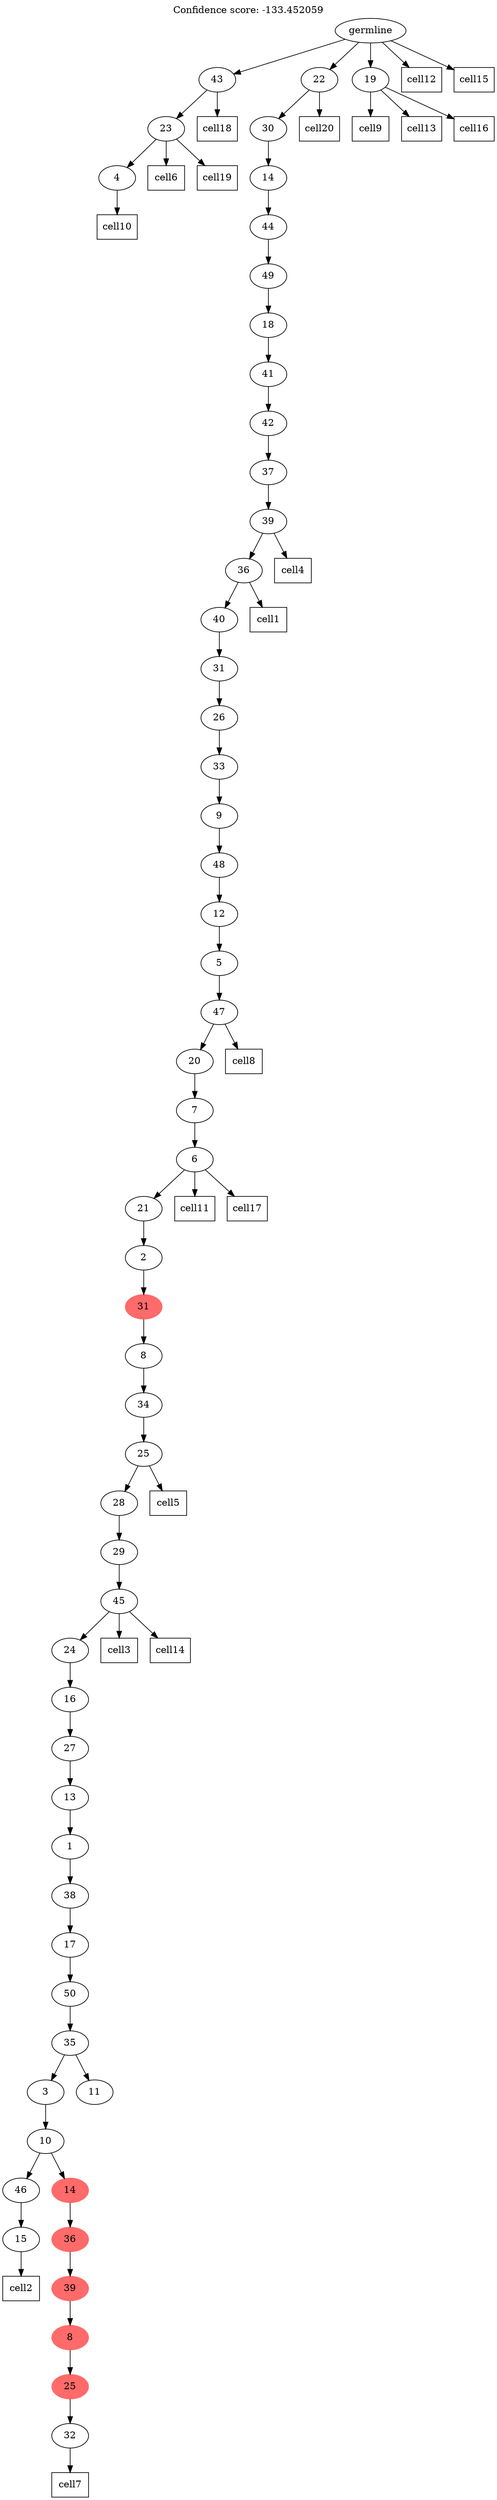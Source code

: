 digraph g {
	"54" -> "55";
	"55" [label="4"];
	"53" -> "54";
	"54" [label="23"];
	"50" -> "51";
	"51" [label="15"];
	"48" -> "49";
	"49" [label="32"];
	"47" -> "48";
	"48" [color=indianred1, style=filled, label="25"];
	"46" -> "47";
	"47" [color=indianred1, style=filled, label="8"];
	"45" -> "46";
	"46" [color=indianred1, style=filled, label="39"];
	"44" -> "45";
	"45" [color=indianred1, style=filled, label="36"];
	"43" -> "44";
	"44" [color=indianred1, style=filled, label="14"];
	"43" -> "50";
	"50" [label="46"];
	"42" -> "43";
	"43" [label="10"];
	"41" -> "42";
	"42" [label="3"];
	"41" -> "52";
	"52" [label="11"];
	"40" -> "41";
	"41" [label="35"];
	"39" -> "40";
	"40" [label="50"];
	"38" -> "39";
	"39" [label="17"];
	"37" -> "38";
	"38" [label="38"];
	"36" -> "37";
	"37" [label="1"];
	"35" -> "36";
	"36" [label="13"];
	"34" -> "35";
	"35" [label="27"];
	"33" -> "34";
	"34" [label="16"];
	"32" -> "33";
	"33" [label="24"];
	"31" -> "32";
	"32" [label="45"];
	"30" -> "31";
	"31" [label="29"];
	"29" -> "30";
	"30" [label="28"];
	"28" -> "29";
	"29" [label="25"];
	"27" -> "28";
	"28" [label="34"];
	"26" -> "27";
	"27" [label="8"];
	"25" -> "26";
	"26" [color=indianred1, style=filled, label="31"];
	"24" -> "25";
	"25" [label="2"];
	"23" -> "24";
	"24" [label="21"];
	"22" -> "23";
	"23" [label="6"];
	"21" -> "22";
	"22" [label="7"];
	"20" -> "21";
	"21" [label="20"];
	"19" -> "20";
	"20" [label="47"];
	"18" -> "19";
	"19" [label="5"];
	"17" -> "18";
	"18" [label="12"];
	"16" -> "17";
	"17" [label="48"];
	"15" -> "16";
	"16" [label="9"];
	"14" -> "15";
	"15" [label="33"];
	"13" -> "14";
	"14" [label="26"];
	"12" -> "13";
	"13" [label="31"];
	"11" -> "12";
	"12" [label="40"];
	"10" -> "11";
	"11" [label="36"];
	"9" -> "10";
	"10" [label="39"];
	"8" -> "9";
	"9" [label="37"];
	"7" -> "8";
	"8" [label="42"];
	"6" -> "7";
	"7" [label="41"];
	"5" -> "6";
	"6" [label="18"];
	"4" -> "5";
	"5" [label="49"];
	"3" -> "4";
	"4" [label="44"];
	"2" -> "3";
	"3" [label="14"];
	"1" -> "2";
	"2" [label="30"];
	"0" -> "1";
	"1" [label="22"];
	"0" -> "53";
	"53" [label="43"];
	"0" -> "56";
	"56" [label="19"];
	"0" [label="germline"];
	"11" -> "cell1";
	"cell1" [shape=box];
	"51" -> "cell2";
	"cell2" [shape=box];
	"32" -> "cell3";
	"cell3" [shape=box];
	"10" -> "cell4";
	"cell4" [shape=box];
	"29" -> "cell5";
	"cell5" [shape=box];
	"54" -> "cell6";
	"cell6" [shape=box];
	"49" -> "cell7";
	"cell7" [shape=box];
	"20" -> "cell8";
	"cell8" [shape=box];
	"56" -> "cell9";
	"cell9" [shape=box];
	"55" -> "cell10";
	"cell10" [shape=box];
	"23" -> "cell11";
	"cell11" [shape=box];
	"0" -> "cell12";
	"cell12" [shape=box];
	"56" -> "cell13";
	"cell13" [shape=box];
	"32" -> "cell14";
	"cell14" [shape=box];
	"0" -> "cell15";
	"cell15" [shape=box];
	"56" -> "cell16";
	"cell16" [shape=box];
	"23" -> "cell17";
	"cell17" [shape=box];
	"53" -> "cell18";
	"cell18" [shape=box];
	"54" -> "cell19";
	"cell19" [shape=box];
	"1" -> "cell20";
	"cell20" [shape=box];
	labelloc="t";
	label="Confidence score: -133.452059";
}
